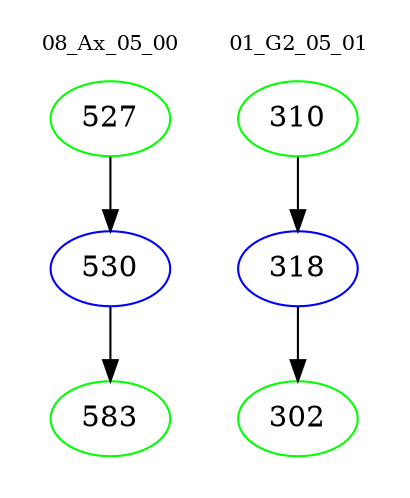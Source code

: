 digraph{
subgraph cluster_0 {
color = white
label = "08_Ax_05_00";
fontsize=10;
T0_527 [label="527", color="green"]
T0_527 -> T0_530 [color="black"]
T0_530 [label="530", color="blue"]
T0_530 -> T0_583 [color="black"]
T0_583 [label="583", color="green"]
}
subgraph cluster_1 {
color = white
label = "01_G2_05_01";
fontsize=10;
T1_310 [label="310", color="green"]
T1_310 -> T1_318 [color="black"]
T1_318 [label="318", color="blue"]
T1_318 -> T1_302 [color="black"]
T1_302 [label="302", color="green"]
}
}
